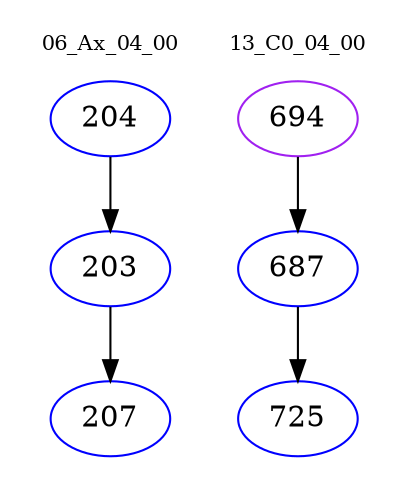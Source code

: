 digraph{
subgraph cluster_0 {
color = white
label = "06_Ax_04_00";
fontsize=10;
T0_204 [label="204", color="blue"]
T0_204 -> T0_203 [color="black"]
T0_203 [label="203", color="blue"]
T0_203 -> T0_207 [color="black"]
T0_207 [label="207", color="blue"]
}
subgraph cluster_1 {
color = white
label = "13_C0_04_00";
fontsize=10;
T1_694 [label="694", color="purple"]
T1_694 -> T1_687 [color="black"]
T1_687 [label="687", color="blue"]
T1_687 -> T1_725 [color="black"]
T1_725 [label="725", color="blue"]
}
}
